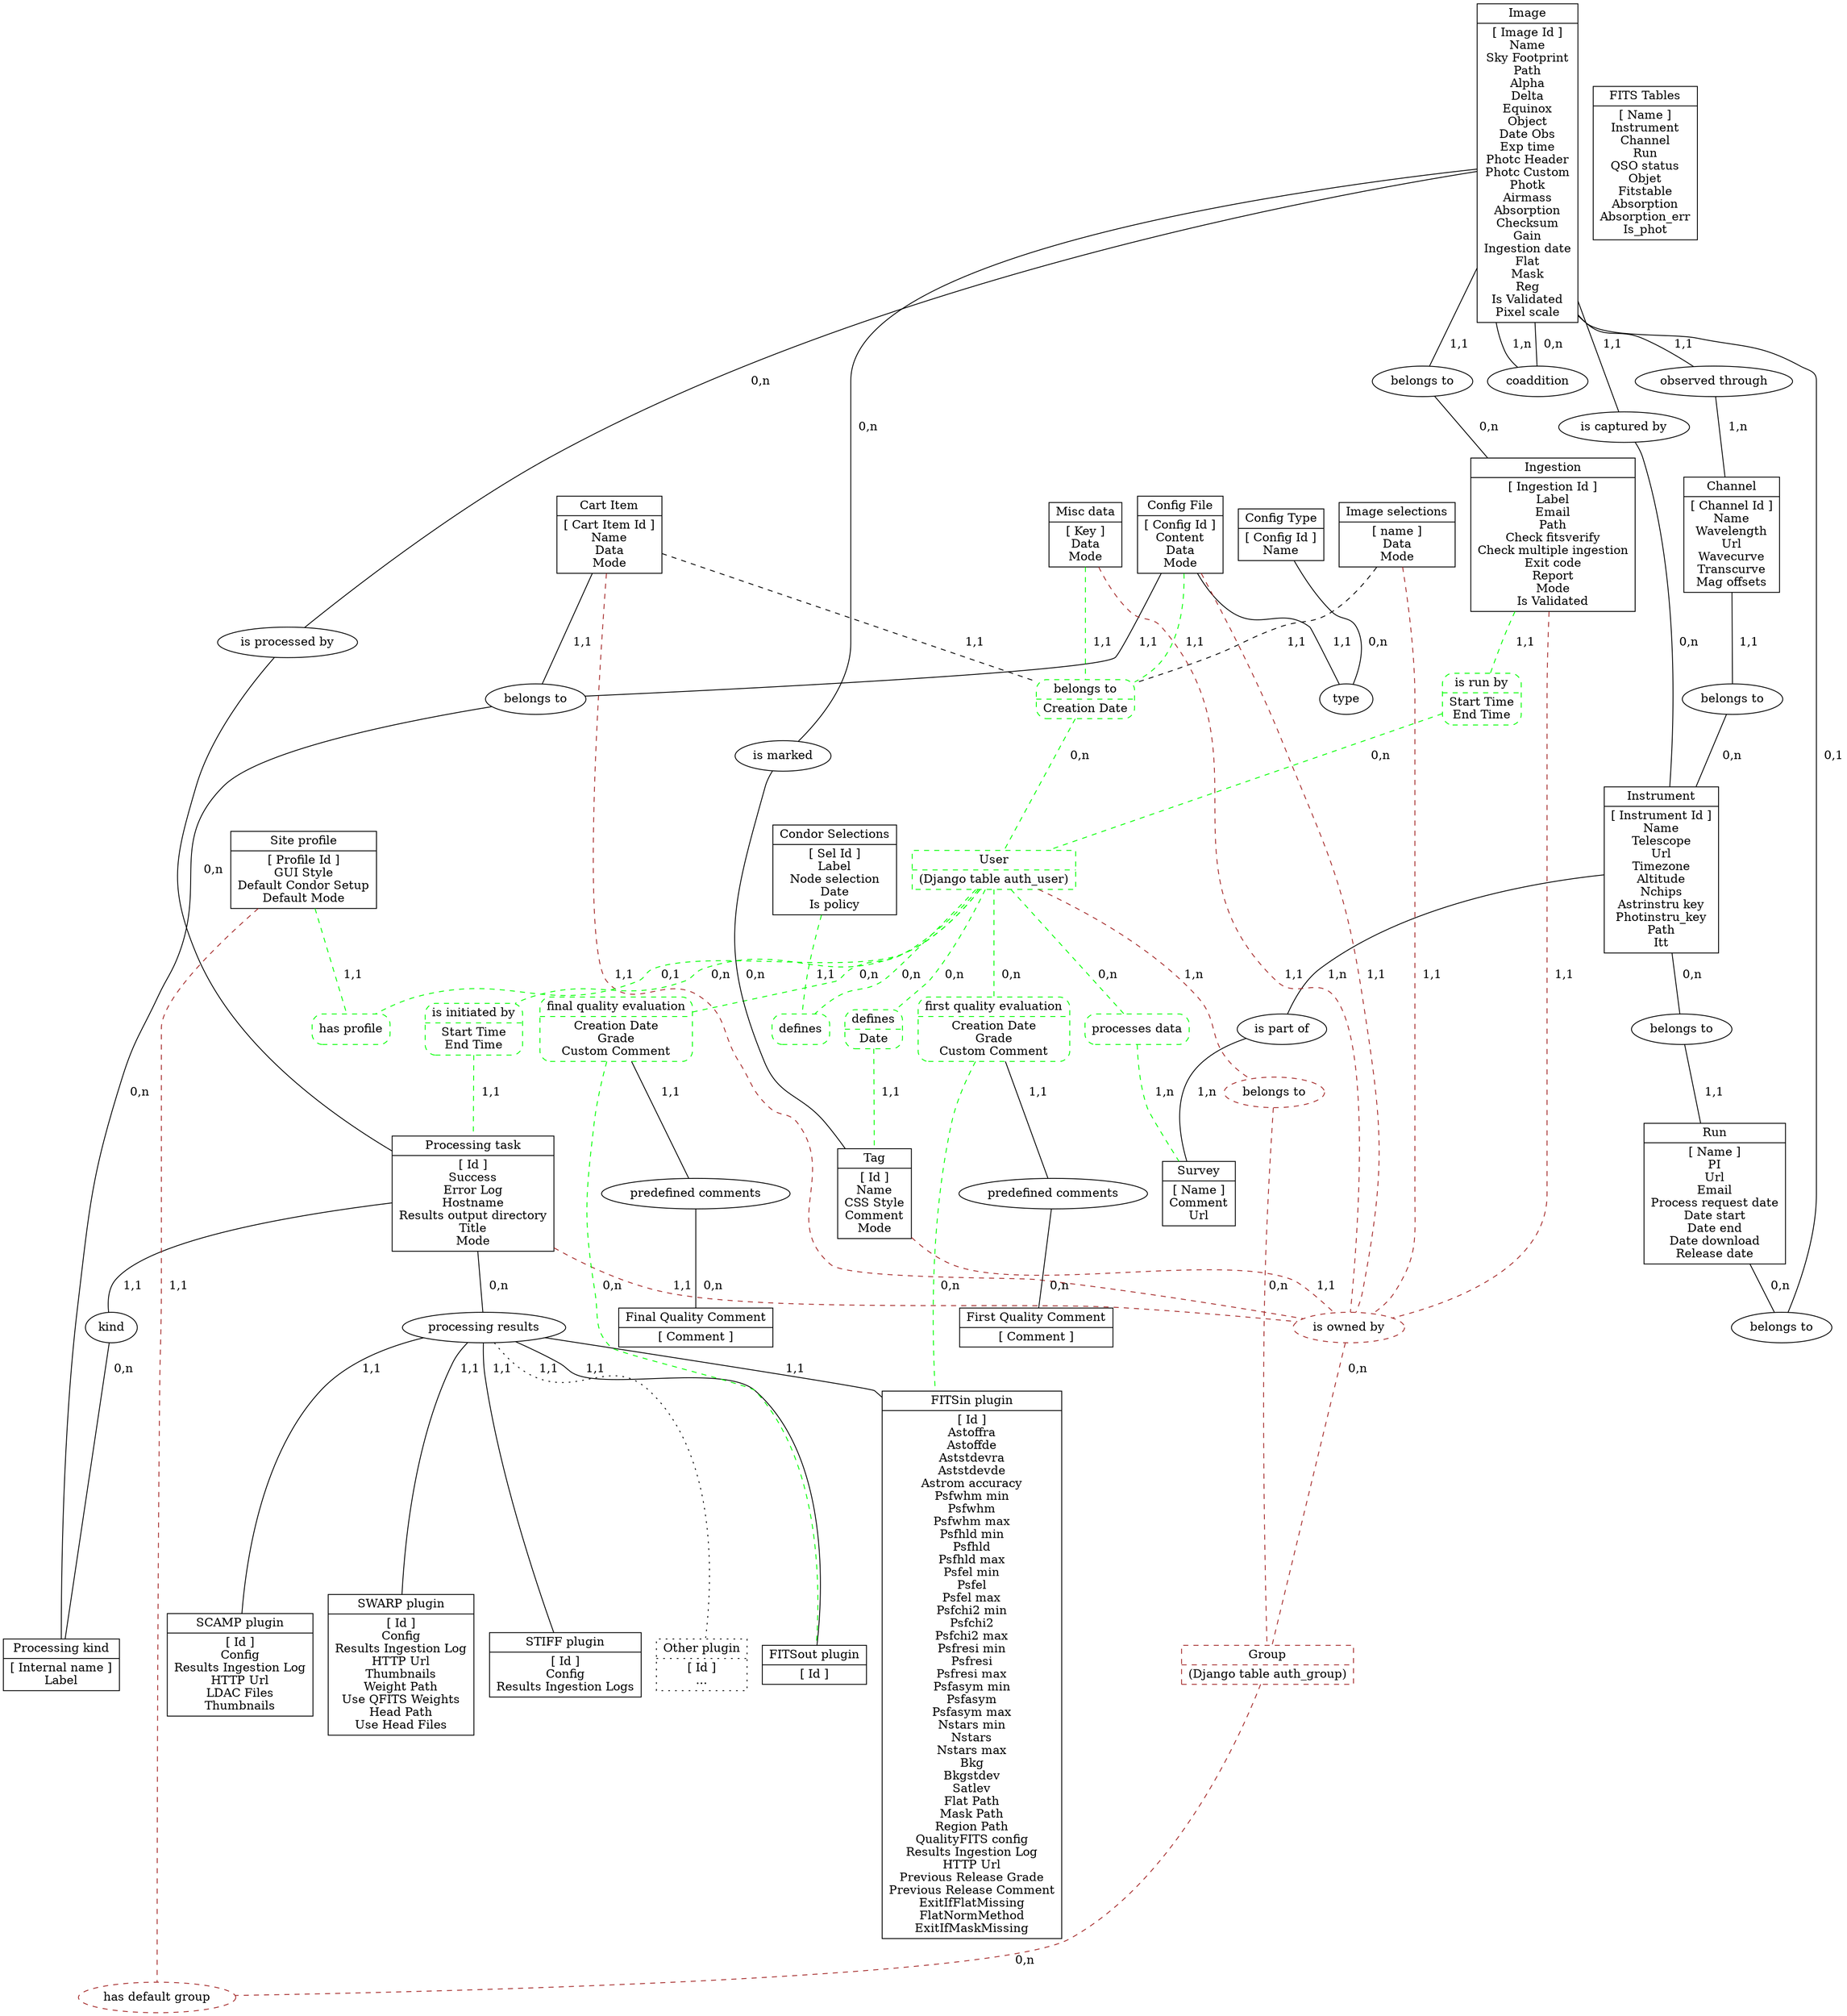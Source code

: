 /*
 * Youpi's MCD graph
 *
 */
graph mcd { 
	labeldistance = 40.0;
	/* node [style=rounded] */

	/* Entities */
	node [shape=record];
	cartitem [label="{ Cart Item | [ Cart Item Id ]\nName\nData\nMode }"];
	channel [label="{ Channel | [ Channel Id ]\nName\nWavelength\nUrl\nWavecurve\nTranscurve\nMag offsets }"];
	configfile [label="{ Config File | [ Config Id ]\nContent\nData\nMode }"];
	configtype [label="{ Config Type | [ Config Id ]\nName }"];
	fitstables [label="{ FITS Tables | [ Name ]\nInstrument\nChannel\nRun\nQSO status\nObjet\nFitstable\nAbsorption\nAbsorption_err\nIs_phot }"];
	image [label="{ Image | [ Image Id ]\nName\nSky Footprint\nPath\nAlpha\nDelta\nEquinox\nObject\nDate Obs\nExp time\nPhotc Header\nPhotc Custom\nPhotk\nAirmass\nAbsorption\nChecksum\nGain\nIngestion date\nFlat\nMask\nReg\nIs Validated\nPixel scale }"];
	imageselections [label="{ Image selections | [ name ]\nData\nMode }"];
	ingestion [label="{ Ingestion | [ Ingestion Id ]\nLabel\nEmail\nPath\nCheck fitsverify\nCheck multiple ingestion\nExit code\nReport\nMode\nIs Validated }"];
	instrument [label="{ Instrument | [ Instrument Id ]\nName\nTelescope\nUrl\nTimezone\nAltitude\nNchips\nAstrinstru key\nPhotinstru_key\nPath\nItt }"];
	miscdata [label="{ Misc data | [ Key ]\nData\nMode }"];
	run [label="{ Run | [ Name ]\nPI\nUrl\nEmail\nProcess request date\nDate start\nDate end\nDate download\nRelease date }"];
	survey [label="{ Survey | [ Name ]\nComment\nUrl}"];
	authuser [label="{ User | (Django table auth_user) }", style=dashed, color=green];
	authgroup [label="{ Group | (Django table auth_group) }", style=dashed, color=brown];
	task [label="{ Processing task | [ Id ]\nSuccess\nError Log\nHostname\nResults output directory\nTitle\nMode }"];
	processingkind [label="{ Processing kind | [ Internal name ]\nLabel }"];
	pluginfitsin [label="{ FITSin plugin | [ Id ]\nAstoffra\nAstoffde\nAststdevra\nAststdevde\nAstrom accuracy\nPsfwhm min\nPsfwhm\nPsfwhm max\nPsfhld min\nPsfhld\nPsfhld max\nPsfel min\nPsfel\nPsfel max\nPsfchi2 min\nPsfchi2\nPsfchi2 max\nPsfresi min\nPsfresi\nPsfresi max\nPsfasym min\nPsfasym\nPsfasym max\nNstars min\nNstars\nNstars max\nBkg\nBkgstdev\nSatlev\nFlat Path\nMask Path\nRegion Path\nQualityFITS config\nResults Ingestion Log\nHTTP Url\nPrevious Release Grade\nPrevious Release Comment\nExitIfFlatMissing\nFlatNormMethod\nExitIfMaskMissing }"];
	pluginfitsout [label="{ FITSout plugin | [ Id ] }"];
	pluginscamp [label="{ SCAMP plugin | [ Id ]\nConfig\nResults Ingestion Log\nHTTP Url\nLDAC Files\nThumbnails }"];
	pluginswarp [label="{ SWARP plugin | [ Id ]\nConfig\nResults Ingestion Log\nHTTP Url\nThumbnails\nWeight Path\nUse QFITS Weights\nHead Path\nUse Head Files }"];
	pluginstiff [label="{ STIFF plugin | [ Id ]\nConfig\nResults Ingestion Logs }"];
	pluginother [label="{ Other plugin | [ Id ]\n... }",style=dotted];
	firstqcomment [label="{ First Quality Comment | [ Comment ]}"];
	finalqcomment [label="{ Final Quality Comment | [ Comment ]}"];
	siteprofile [label="{ Site profile | [ Profile Id ]\nGUI Style\nDefault Condor Setup\nDefault Mode }"];
	condornodesel [label="{ Condor Selections | [ Sel Id ]\nLabel\nNode selection\nDate\nIs policy}"];
	tag [label="{ Tag | [ Id ]\nName\nCSS Style\nComment\nMode}"];

	/* Relations */
	node [shape=ellipse];
	node4 [label="belongs to"];
	node5 [label="belongs to"];
	node6 [label="is part of"];
	node7 [label="belongs to"];
	node8 [label="belongs to"];
	node10 [label="coaddition"];
	node12 [label="observed through"];
	node14 [label="is captured by"];
	node15 [label="{ is run by | Start Time\nEnd Time}", style=dashed, shape=Mrecord, color=green];
	node17 [label="is processed by"];
	node18 [label="{ is initiated by | Start Time\nEnd Time}", style=dashed, shape=Mrecord, color=green];
	node19 [label="kind"];
	node21 [label="belongs to"];
	node22 [label="{ belongs to | Creation Date}", style=dashed, shape=Mrecord, color=green];
	node23 [label="processing results"];
	node24 [label="{ first quality evaluation | Creation Date\nGrade\nCustom Comment }", style=dashed, shape=Mrecord, color=green];
	node25 [label="{ final quality evaluation | Creation Date\nGrade\nCustom Comment }", style=dashed, shape=Mrecord, color=green];
	node26 [label="predefined comments"];
	node27 [label="predefined comments"];
	node28 [label="has profile", style=dashed, shape=Mrecord, color=green];
	node29 [label="defines", style=dashed, shape=Mrecord, color=green];
	node30 [label="processes data", style=dashed, shape=Mrecord, color=green];
	node31 [label="is marked"];
	node32 [label="{ defines | Date }", style=dashed, shape=Mrecord, color=green];
	node33 [label="type"];
	node34 [label="belongs to", style=dashed, color=brown];
	node35 [label="is owned by", style=dashed, color=brown];
	node36 [label="has default group", style=dashed, color=brown];

	/* Links */
	run -- node4 [label="  0,n"];
	node4 -- image [label="  0,1"]; 

	authuser -- node30 [label="  0,n", style=dashed, color=green]; 
	node30 -- survey [label="  1,n", style=dashed, color=green]; 

	instrument -- node5 [label="  0,n"]; 
	node5 -- run [label="  1,1"]; 

	instrument -- node6 [label="  1,n"];
	node6 -- survey [label="  1,n"];

	image -- node7 [label="  1,1"];
	node7 -- ingestion [label="  0,n"];

	channel -- node8 [label="  1,1"];
	node8 -- instrument [label="  0,n"];

	image -- node10 [label="  0,n"];
	node10 -- image [label="  1,n"];

	image -- node12 [label="  1,1"];
	node12 -- channel [label="  1,n"];

	image -- node31 [label="  0,n"];
	node31 -- tag [label="  0,n"];

	task -- node35 [label="  1,1", style=dashed, color=brown];
	tag -- node35 [label="  1,1", style=dashed, color=brown];
	cartitem -- node35 [label="  1,1", style=dashed, color=brown];
	configfile -- node35 [label="  1,1", style=dashed, color=brown];
	imageselections -- node35 [label="  1,1", style=dashed, color=brown];
	ingestion -- node35 [label="  1,1", style=dashed, color=brown];
	miscdata -- node35 [label="  1,1", style=dashed, color=brown];
	node35 -- authgroup [label="  0,n", style=dashed, color=brown];

	task -- node23 [label="  0,n"];
	node23 -- pluginfitsin [label="  1,1"];
	node23 -- pluginfitsout [label="  1,1"];
	node23 -- pluginscamp [label="  1,1"];
	node23 -- pluginstiff [label="  1,1"];
	node23 -- pluginswarp [label="  1,1"];
	node23 -- pluginother [label="  1,1", style=dotted];

	siteprofile -- node36 [label="  1,1", style=dashed, color=brown];
	authgroup -- node36 [label="  0,n", style=dashed, color=brown];
	authuser -- node28 [label="  0,1", style=dashed, color=green];
	siteprofile -- node28 [label="  1,1", style=dashed, color=green];

	authuser -- node34 [label=" 1,n", style=dashed, color=brown];
	node34 -- authgroup [label=" 0,n", style=dashed, color=brown];

	condornodesel -- node29 [label="  1,1", style=dashed, color=green];
	authuser -- node29 [label="  0,n", style=dashed, color=green];

	image -- node14 [label="  1,1"];
	node14 -- instrument [label="  0,n"];

	ingestion -- node15 [label="  1,1", style=dashed, color=green];
	node15 -- authuser [label="  0,n", style=dashed, color=green];

	cartitem -- node22 [label="  1,1", style=dashed];
	cartitem -- node21 [label="  1,1"];

	image -- node17 [label="  0,n"];
	node17 -- task [label="  0,n"];

	authuser -- node18 [label="  0,n", style=dashed, color=green];
	node18 -- task [label="  1,1", style=dashed, color=green];

	task -- node19 [label="  1,1"];
	node19 -- processingkind [label="  0,n"];

	configfile -- node21 [label="  1,1"];
	node21 -- processingkind [label="  0,n"];

	imageselections -- node22 [label="  1,1", style=dashed];
	miscdata -- node22 [label="  1,1", style=dashed, color=green];
	node22 -- authuser [label="  0,n", style=dashed, color=green];
	configfile -- node22 [label="  1,1", style=dashed, color=green];

	configfile -- node33 [label="  1,1"];
	configtype -- node33 [label="  0,n"];

	authuser -- node32 [label="  0,n", style=dashed, color=green];
	node32 -- tag [label="  1,1", style=dashed, color=green];

	authuser -- node24 [label="  0,n", style=dashed, color=green];
	node24 -- pluginfitsin [label="  0,n", style=dashed, color=green];

	authuser -- node25 [label="  0,n", style=dashed, color=green];
	node25 -- pluginfitsout [label="  0,n", style=dashed, color=green];

	node24 -- node26 [label="  1,1"];
	node26 -- firstqcomment [label="  0,n"];

	node25 -- node27 [label="  1,1"];
	node27 -- finalqcomment [label="  0,n"];
} 
